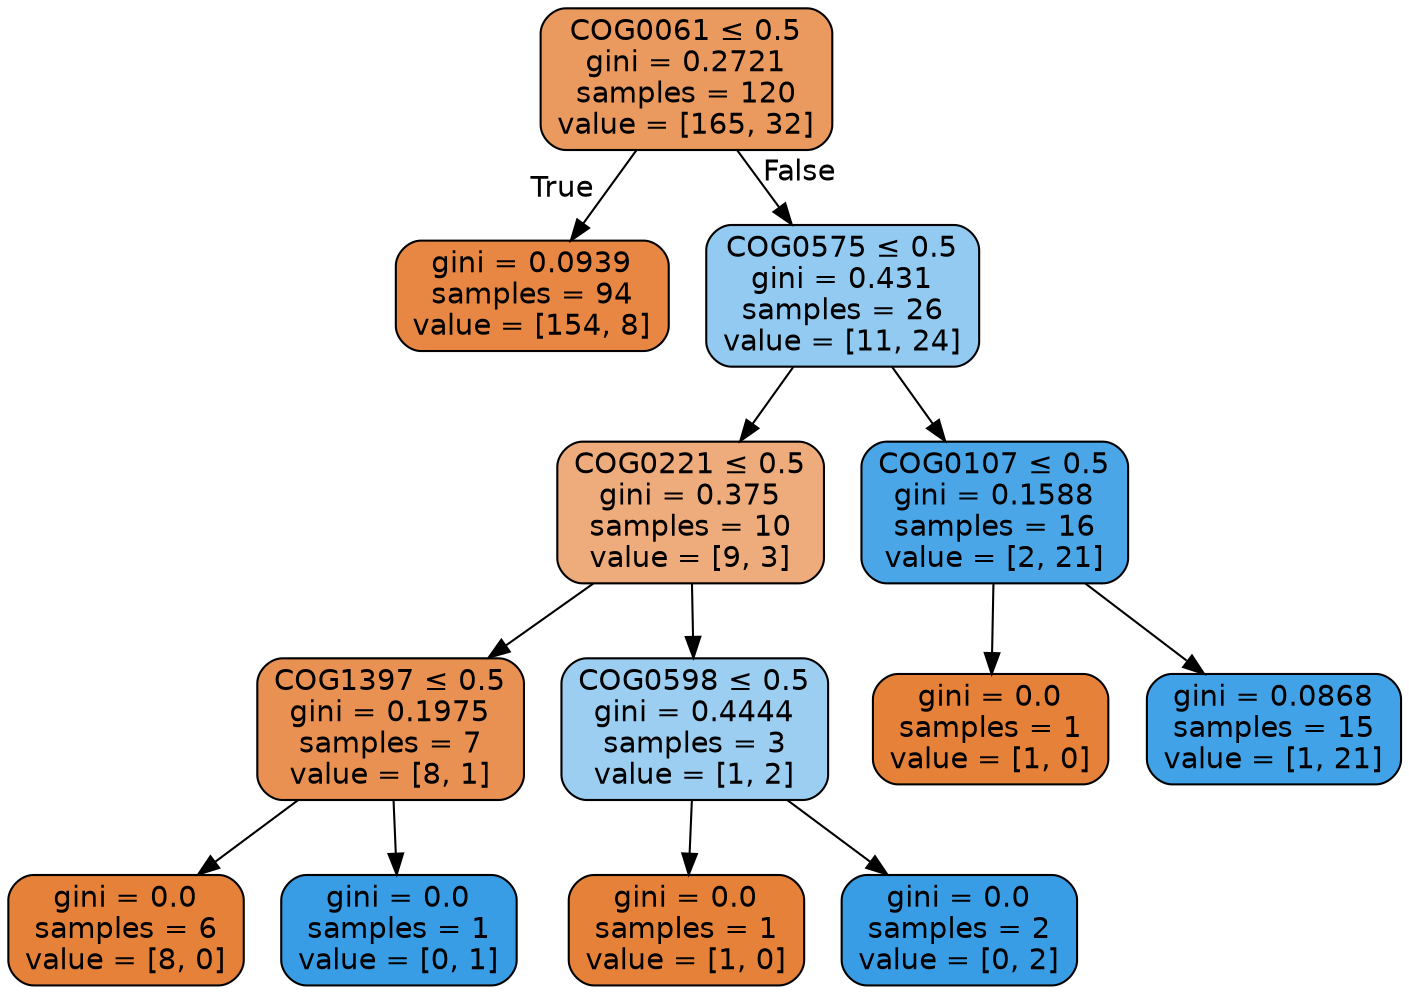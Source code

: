 digraph Tree {
node [shape=box, style="filled, rounded", color="black", fontname=helvetica] ;
edge [fontname=helvetica] ;
0 [label=<COG0061 &le; 0.5<br/>gini = 0.2721<br/>samples = 120<br/>value = [165, 32]>, fillcolor="#e58139ce"] ;
1 [label=<gini = 0.0939<br/>samples = 94<br/>value = [154, 8]>, fillcolor="#e58139f2"] ;
0 -> 1 [labeldistance=2.5, labelangle=45, headlabel="True"] ;
2 [label=<COG0575 &le; 0.5<br/>gini = 0.431<br/>samples = 26<br/>value = [11, 24]>, fillcolor="#399de58a"] ;
0 -> 2 [labeldistance=2.5, labelangle=-45, headlabel="False"] ;
3 [label=<COG0221 &le; 0.5<br/>gini = 0.375<br/>samples = 10<br/>value = [9, 3]>, fillcolor="#e58139aa"] ;
2 -> 3 ;
4 [label=<COG1397 &le; 0.5<br/>gini = 0.1975<br/>samples = 7<br/>value = [8, 1]>, fillcolor="#e58139df"] ;
3 -> 4 ;
5 [label=<gini = 0.0<br/>samples = 6<br/>value = [8, 0]>, fillcolor="#e58139ff"] ;
4 -> 5 ;
6 [label=<gini = 0.0<br/>samples = 1<br/>value = [0, 1]>, fillcolor="#399de5ff"] ;
4 -> 6 ;
7 [label=<COG0598 &le; 0.5<br/>gini = 0.4444<br/>samples = 3<br/>value = [1, 2]>, fillcolor="#399de57f"] ;
3 -> 7 ;
8 [label=<gini = 0.0<br/>samples = 1<br/>value = [1, 0]>, fillcolor="#e58139ff"] ;
7 -> 8 ;
9 [label=<gini = 0.0<br/>samples = 2<br/>value = [0, 2]>, fillcolor="#399de5ff"] ;
7 -> 9 ;
10 [label=<COG0107 &le; 0.5<br/>gini = 0.1588<br/>samples = 16<br/>value = [2, 21]>, fillcolor="#399de5e7"] ;
2 -> 10 ;
11 [label=<gini = 0.0<br/>samples = 1<br/>value = [1, 0]>, fillcolor="#e58139ff"] ;
10 -> 11 ;
12 [label=<gini = 0.0868<br/>samples = 15<br/>value = [1, 21]>, fillcolor="#399de5f3"] ;
10 -> 12 ;
}